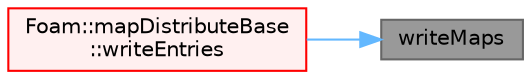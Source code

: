 digraph "writeMaps"
{
 // LATEX_PDF_SIZE
  bgcolor="transparent";
  edge [fontname=Helvetica,fontsize=10,labelfontname=Helvetica,labelfontsize=10];
  node [fontname=Helvetica,fontsize=10,shape=box,height=0.2,width=0.4];
  rankdir="RL";
  Node1 [id="Node000001",label="writeMaps",height=0.2,width=0.4,color="gray40", fillcolor="grey60", style="filled", fontcolor="black",tooltip=" "];
  Node1 -> Node2 [id="edge1_Node000001_Node000002",dir="back",color="steelblue1",style="solid",tooltip=" "];
  Node2 [id="Node000002",label="Foam::mapDistributeBase\l::writeEntries",height=0.2,width=0.4,color="red", fillcolor="#FFF0F0", style="filled",URL="$classFoam_1_1mapDistributeBase.html#a73e7f1792444ba2b044bf833a415c73d",tooltip=" "];
}
